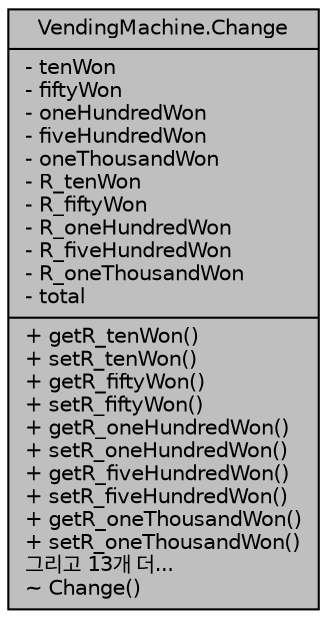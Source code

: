 digraph "VendingMachine.Change"
{
  edge [fontname="Helvetica",fontsize="10",labelfontname="Helvetica",labelfontsize="10"];
  node [fontname="Helvetica",fontsize="10",shape=record];
  Node1 [label="{VendingMachine.Change\n|- tenWon\l- fiftyWon\l- oneHundredWon\l- fiveHundredWon\l- oneThousandWon\l- R_tenWon\l- R_fiftyWon\l- R_oneHundredWon\l- R_fiveHundredWon\l- R_oneThousandWon\l- total\l|+ getR_tenWon()\l+ setR_tenWon()\l+ getR_fiftyWon()\l+ setR_fiftyWon()\l+ getR_oneHundredWon()\l+ setR_oneHundredWon()\l+ getR_fiveHundredWon()\l+ setR_fiveHundredWon()\l+ getR_oneThousandWon()\l+ setR_oneThousandWon()\l그리고 13개 더...\l~ Change()\l}",height=0.2,width=0.4,color="black", fillcolor="grey75", style="filled", fontcolor="black"];
}
